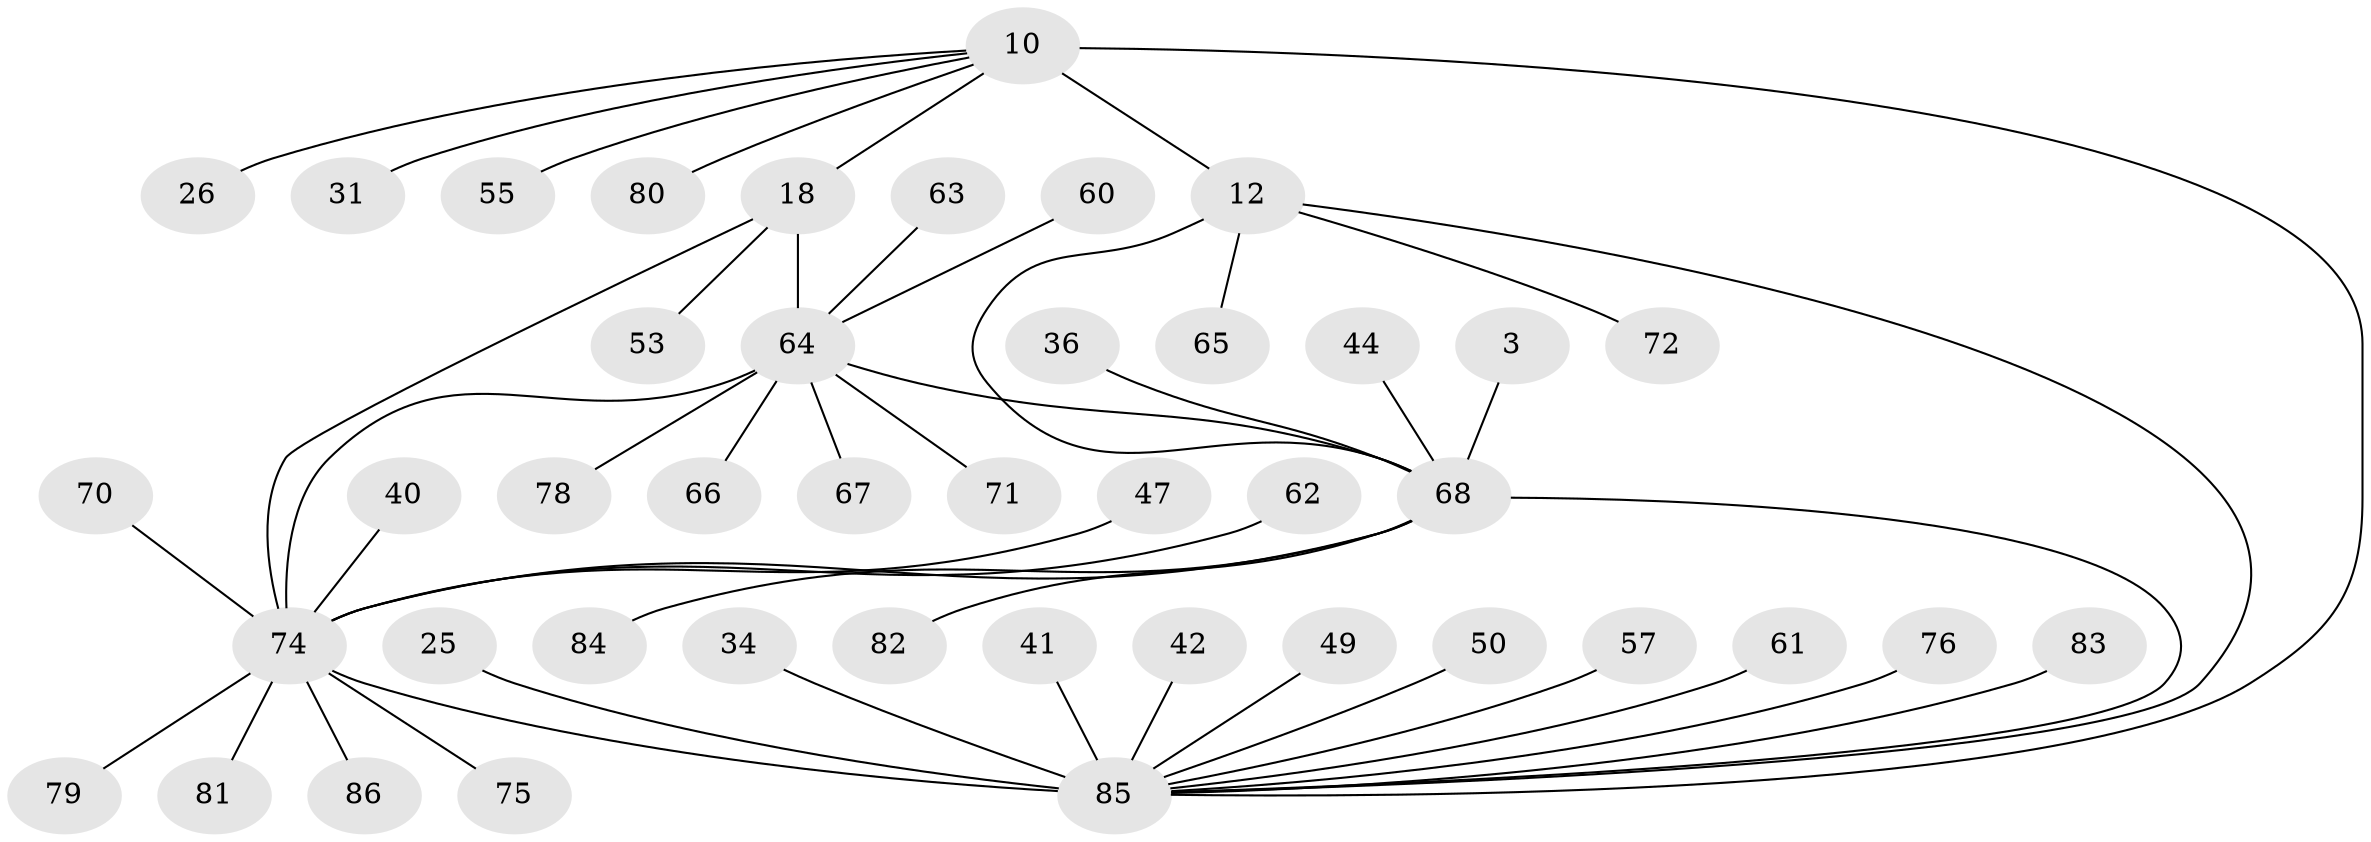 // original degree distribution, {3: 0.03488372093023256, 8: 0.03488372093023256, 9: 0.011627906976744186, 7: 0.046511627906976744, 10: 0.011627906976744186, 6: 0.05813953488372093, 5: 0.023255813953488372, 4: 0.03488372093023256, 14: 0.011627906976744186, 1: 0.6046511627906976, 2: 0.12790697674418605}
// Generated by graph-tools (version 1.1) at 2025/54/03/09/25 04:54:40]
// undirected, 43 vertices, 48 edges
graph export_dot {
graph [start="1"]
  node [color=gray90,style=filled];
  3 [super="+1"];
  10 [super="+9"];
  12 [super="+11"];
  18 [super="+17"];
  25;
  26 [super="+23"];
  31;
  34;
  36;
  40;
  41;
  42;
  44;
  47;
  49;
  50;
  53;
  55;
  57;
  60;
  61;
  62;
  63 [super="+43"];
  64 [super="+20+21+35+39+51+54+59"];
  65;
  66 [super="+46"];
  67;
  68 [super="+33"];
  70;
  71;
  72 [super="+45+56+58+69"];
  74 [super="+48+52+8+24+27+30+32+15"];
  75;
  76 [super="+22"];
  78;
  79;
  80;
  81 [super="+73+77"];
  82;
  83;
  84;
  85 [super="+6+16"];
  86;
  3 -- 68 [weight=4];
  10 -- 12 [weight=4];
  10 -- 18;
  10 -- 80;
  10 -- 55;
  10 -- 31;
  10 -- 26;
  10 -- 85;
  12 -- 65;
  12 -- 85 [weight=2];
  12 -- 72;
  12 -- 68;
  18 -- 53;
  18 -- 64 [weight=4];
  18 -- 74 [weight=2];
  25 -- 85;
  34 -- 85;
  36 -- 68;
  40 -- 74;
  41 -- 85;
  42 -- 85;
  44 -- 68;
  47 -- 74;
  49 -- 85;
  50 -- 85;
  57 -- 85;
  60 -- 64;
  61 -- 85;
  62 -- 74;
  63 -- 64;
  64 -- 66;
  64 -- 67;
  64 -- 71;
  64 -- 78;
  64 -- 68;
  64 -- 74;
  68 -- 74 [weight=2];
  68 -- 82;
  68 -- 84;
  68 -- 85;
  70 -- 74;
  74 -- 79;
  74 -- 85 [weight=8];
  74 -- 86;
  74 -- 75;
  74 -- 81;
  76 -- 85;
  83 -- 85;
}
